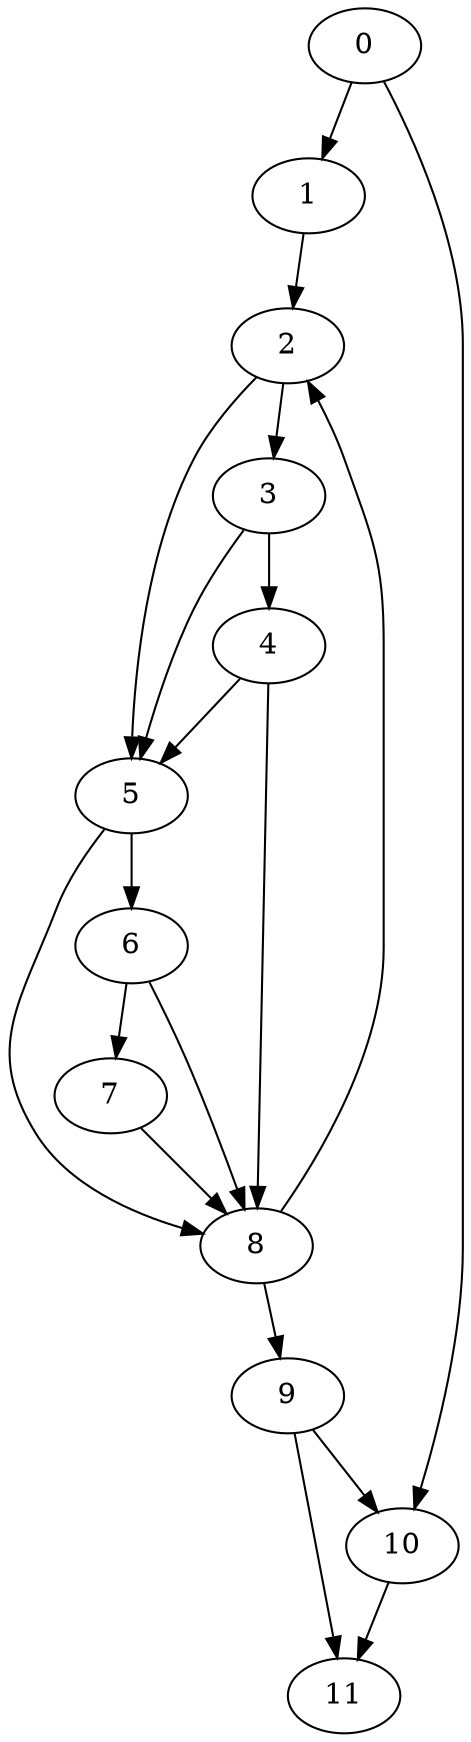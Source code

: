 digraph {
	0
	1
	2
	3
	4
	5
	6
	7
	8
	9
	10
	11
	0 -> 1
	2 -> 3
	3 -> 4
	4 -> 5
	2 -> 5
	3 -> 5
	6 -> 7
	4 -> 8
	5 -> 8
	6 -> 8
	7 -> 8
	0 -> 10
	9 -> 10
	9 -> 11
	10 -> 11
	5 -> 6
	8 -> 9
	1 -> 2
	8 -> 2
}
